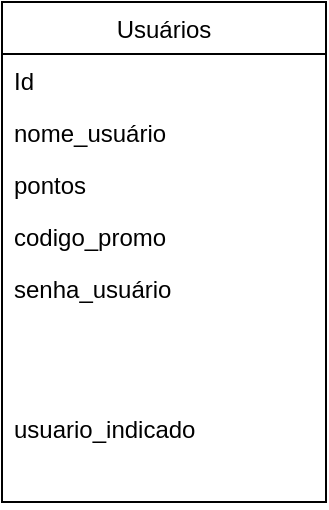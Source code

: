 <mxfile version="13.7.9" type="device"><diagram id="GgZ_c90gvjXqVm0UFZjs" name="Page-1"><mxGraphModel dx="813" dy="407" grid="1" gridSize="10" guides="1" tooltips="1" connect="1" arrows="1" fold="1" page="1" pageScale="1" pageWidth="827" pageHeight="1169" math="0" shadow="0"><root><mxCell id="0"/><mxCell id="1" parent="0"/><mxCell id="aCe30RtzOJik1gGcSp3K-11" value="Usuários" style="swimlane;fontStyle=0;childLayout=stackLayout;horizontal=1;startSize=26;fillColor=none;horizontalStack=0;resizeParent=1;resizeParentMax=0;resizeLast=0;collapsible=1;marginBottom=0;direction=east;expand=1;editable=1;labelPadding=0;noLabel=0;" vertex="1" parent="1"><mxGeometry x="180" y="140" width="162" height="250" as="geometry"><mxRectangle x="270" y="350" width="50" height="26" as="alternateBounds"/></mxGeometry></mxCell><mxCell id="aCe30RtzOJik1gGcSp3K-12" value="Id" style="text;strokeColor=none;fillColor=none;align=left;verticalAlign=top;spacingLeft=4;spacingRight=4;overflow=hidden;rotatable=0;points=[[0,0.5],[1,0.5]];portConstraint=eastwest;" vertex="1" parent="aCe30RtzOJik1gGcSp3K-11"><mxGeometry y="26" width="162" height="26" as="geometry"/></mxCell><mxCell id="aCe30RtzOJik1gGcSp3K-13" value="nome_usuário" style="text;strokeColor=none;fillColor=none;align=left;verticalAlign=top;spacingLeft=4;spacingRight=4;overflow=hidden;rotatable=0;points=[[0,0.5],[1,0.5]];portConstraint=eastwest;" vertex="1" parent="aCe30RtzOJik1gGcSp3K-11"><mxGeometry y="52" width="162" height="26" as="geometry"/></mxCell><object label="pontos&#10;" codigo_promo="" id="aCe30RtzOJik1gGcSp3K-20"><mxCell style="text;strokeColor=none;fillColor=none;align=left;verticalAlign=top;spacingLeft=4;spacingRight=4;overflow=hidden;rotatable=0;points=[[0,0.5],[1,0.5]];portConstraint=eastwest;" vertex="1" parent="aCe30RtzOJik1gGcSp3K-11"><mxGeometry y="78" width="162" height="26" as="geometry"/></mxCell></object><object label="codigo_promo" codigo_promo="" id="aCe30RtzOJik1gGcSp3K-21"><mxCell style="text;strokeColor=none;fillColor=none;align=left;verticalAlign=top;spacingLeft=4;spacingRight=4;overflow=hidden;rotatable=0;points=[[0,0.5],[1,0.5]];portConstraint=eastwest;" vertex="1" parent="aCe30RtzOJik1gGcSp3K-11"><mxGeometry y="104" width="162" height="26" as="geometry"/></mxCell></object><object label="senha_usuário" codigo_promo="" id="aCe30RtzOJik1gGcSp3K-14"><mxCell style="text;strokeColor=none;fillColor=none;align=left;verticalAlign=top;spacingLeft=4;spacingRight=4;overflow=hidden;rotatable=0;points=[[0,0.5],[1,0.5]];portConstraint=eastwest;" vertex="1" parent="aCe30RtzOJik1gGcSp3K-11"><mxGeometry y="130" width="162" height="70" as="geometry"/></mxCell></object><object label="usuario_indicado" codigo_promo="" id="aCe30RtzOJik1gGcSp3K-22"><mxCell style="text;strokeColor=none;fillColor=none;align=left;verticalAlign=top;spacingLeft=4;spacingRight=4;overflow=hidden;rotatable=0;points=[[0,0.5],[1,0.5]];portConstraint=eastwest;" vertex="1" parent="aCe30RtzOJik1gGcSp3K-11"><mxGeometry y="200" width="162" height="50" as="geometry"/></mxCell></object></root></mxGraphModel></diagram></mxfile>
